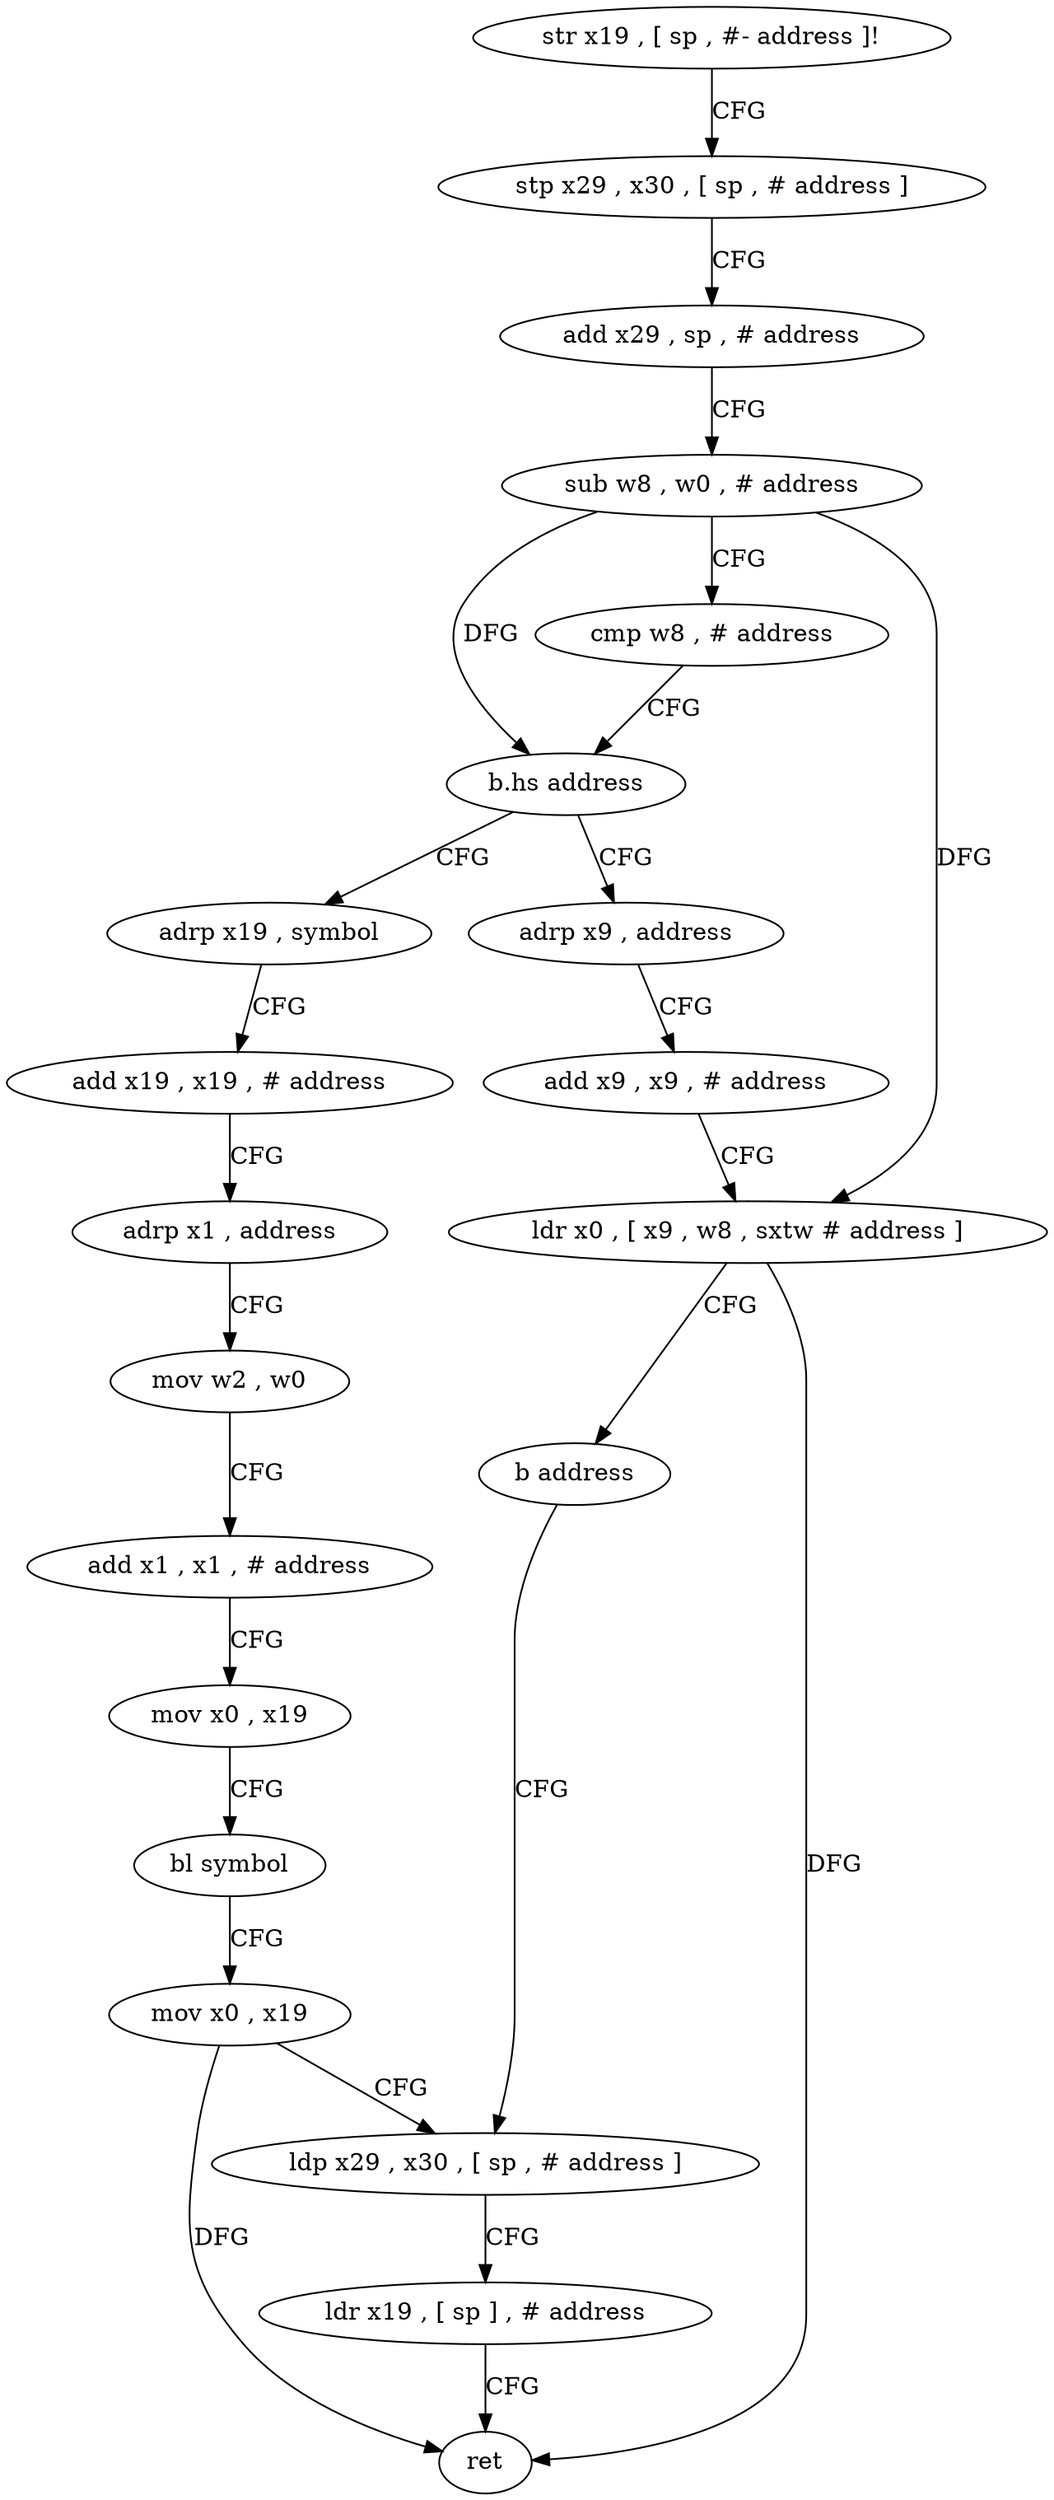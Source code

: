 digraph "func" {
"4211376" [label = "str x19 , [ sp , #- address ]!" ]
"4211380" [label = "stp x29 , x30 , [ sp , # address ]" ]
"4211384" [label = "add x29 , sp , # address" ]
"4211388" [label = "sub w8 , w0 , # address" ]
"4211392" [label = "cmp w8 , # address" ]
"4211396" [label = "b.hs address" ]
"4211416" [label = "adrp x19 , symbol" ]
"4211400" [label = "adrp x9 , address" ]
"4211420" [label = "add x19 , x19 , # address" ]
"4211424" [label = "adrp x1 , address" ]
"4211428" [label = "mov w2 , w0" ]
"4211432" [label = "add x1 , x1 , # address" ]
"4211436" [label = "mov x0 , x19" ]
"4211440" [label = "bl symbol" ]
"4211444" [label = "mov x0 , x19" ]
"4211448" [label = "ldp x29 , x30 , [ sp , # address ]" ]
"4211404" [label = "add x9 , x9 , # address" ]
"4211408" [label = "ldr x0 , [ x9 , w8 , sxtw # address ]" ]
"4211412" [label = "b address" ]
"4211452" [label = "ldr x19 , [ sp ] , # address" ]
"4211456" [label = "ret" ]
"4211376" -> "4211380" [ label = "CFG" ]
"4211380" -> "4211384" [ label = "CFG" ]
"4211384" -> "4211388" [ label = "CFG" ]
"4211388" -> "4211392" [ label = "CFG" ]
"4211388" -> "4211396" [ label = "DFG" ]
"4211388" -> "4211408" [ label = "DFG" ]
"4211392" -> "4211396" [ label = "CFG" ]
"4211396" -> "4211416" [ label = "CFG" ]
"4211396" -> "4211400" [ label = "CFG" ]
"4211416" -> "4211420" [ label = "CFG" ]
"4211400" -> "4211404" [ label = "CFG" ]
"4211420" -> "4211424" [ label = "CFG" ]
"4211424" -> "4211428" [ label = "CFG" ]
"4211428" -> "4211432" [ label = "CFG" ]
"4211432" -> "4211436" [ label = "CFG" ]
"4211436" -> "4211440" [ label = "CFG" ]
"4211440" -> "4211444" [ label = "CFG" ]
"4211444" -> "4211448" [ label = "CFG" ]
"4211444" -> "4211456" [ label = "DFG" ]
"4211448" -> "4211452" [ label = "CFG" ]
"4211404" -> "4211408" [ label = "CFG" ]
"4211408" -> "4211412" [ label = "CFG" ]
"4211408" -> "4211456" [ label = "DFG" ]
"4211412" -> "4211448" [ label = "CFG" ]
"4211452" -> "4211456" [ label = "CFG" ]
}
